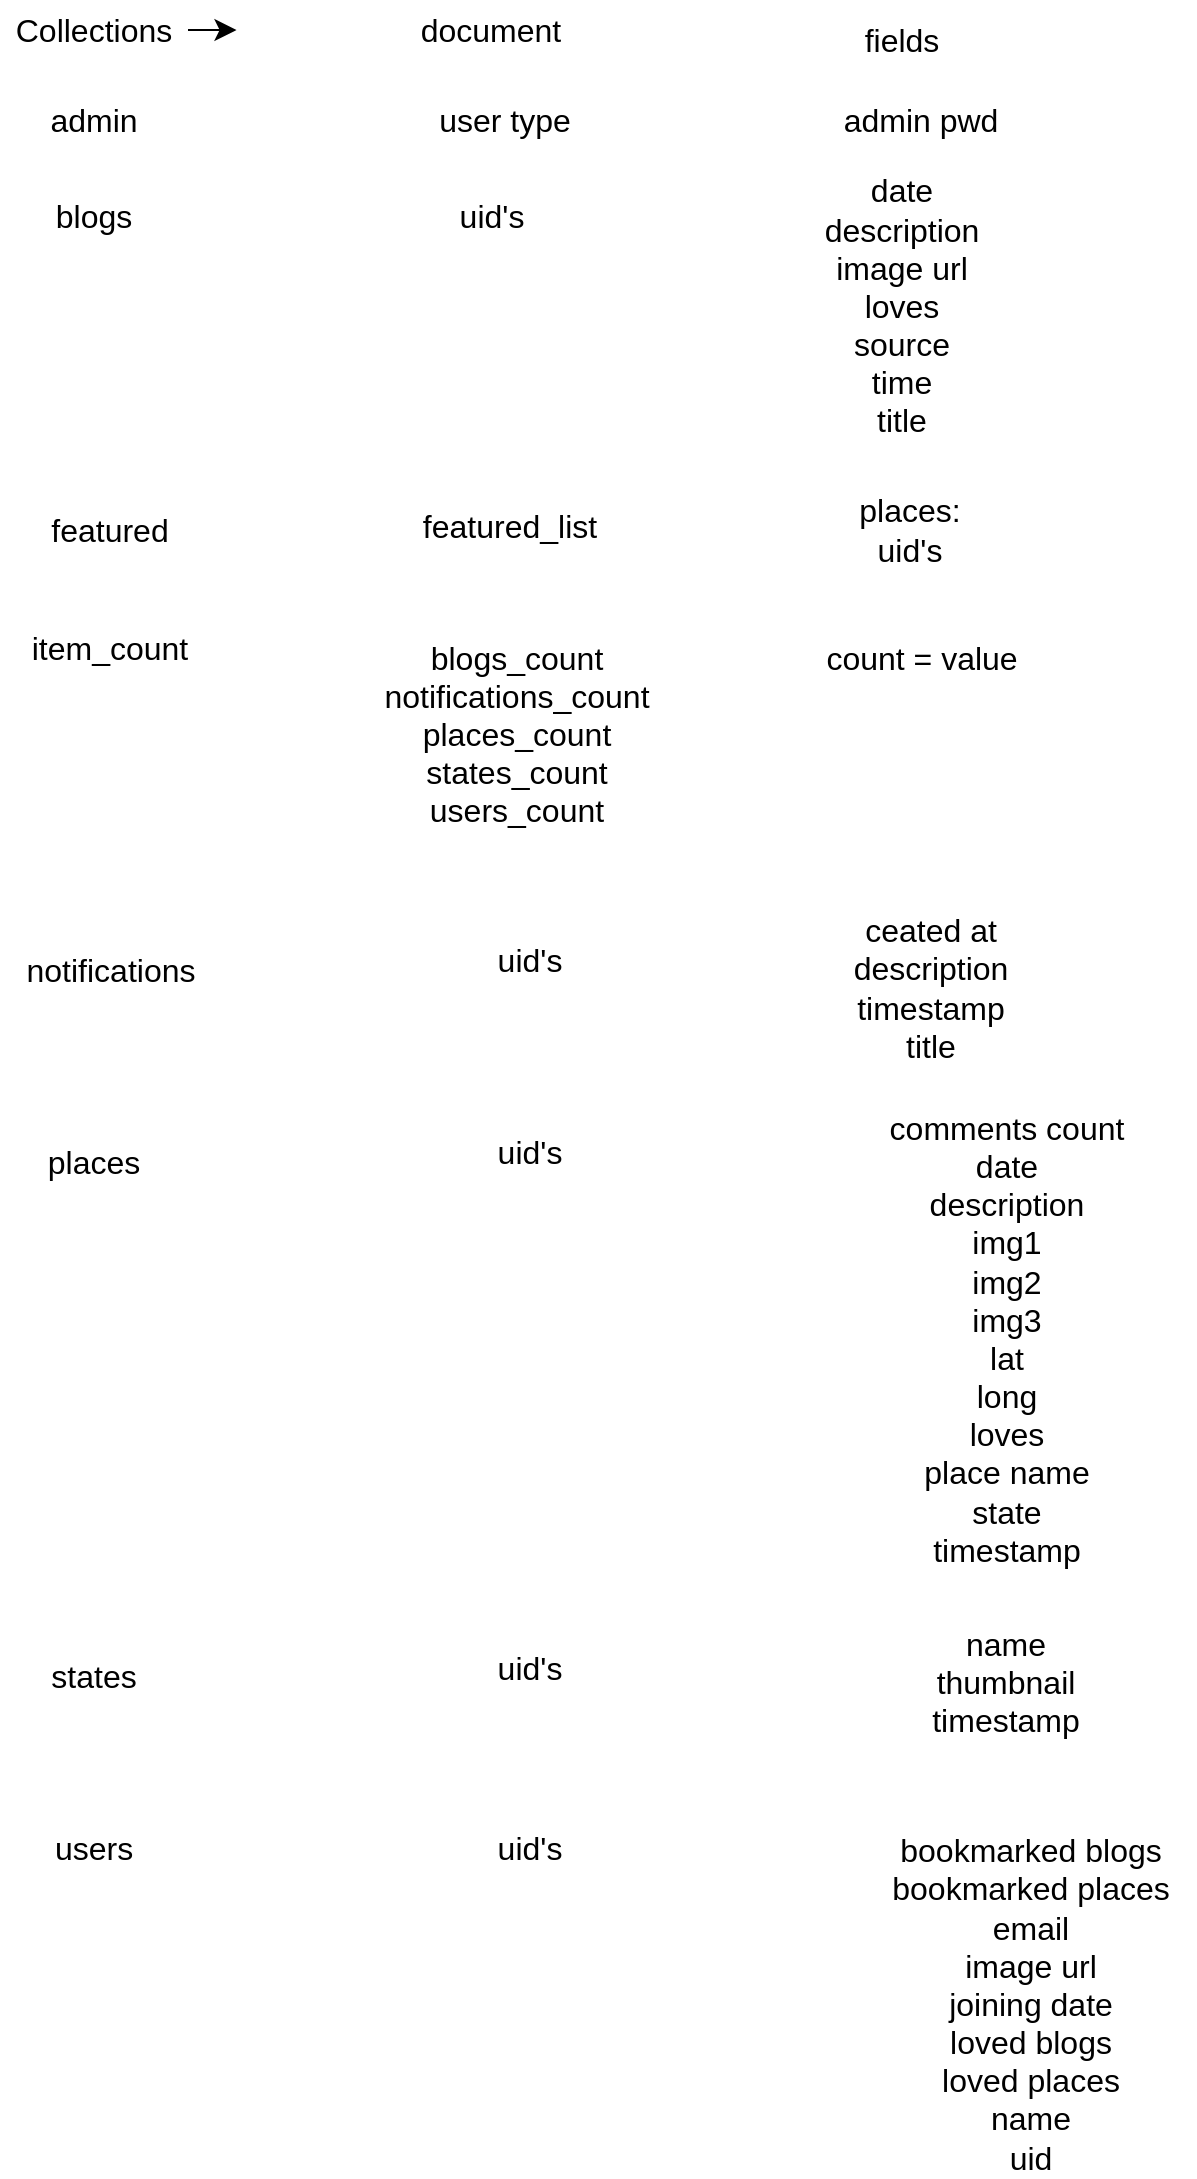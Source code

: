 <mxfile version="24.7.17">
  <diagram name="Page-1" id="s-xBoDi-Jq4rI9YQdUy8">
    <mxGraphModel dx="1379" dy="330" grid="0" gridSize="10" guides="1" tooltips="1" connect="1" arrows="1" fold="1" page="0" pageScale="1" pageWidth="850" pageHeight="1100" math="0" shadow="0">
      <root>
        <mxCell id="0" />
        <mxCell id="1" parent="0" />
        <mxCell id="QGDAKIF6tgs46F8sUcso-2" style="edgeStyle=none;curved=1;rounded=0;orthogonalLoop=1;jettySize=auto;html=1;fontSize=12;startSize=8;endSize=8;" edge="1" parent="1" source="QGDAKIF6tgs46F8sUcso-1">
          <mxGeometry relative="1" as="geometry">
            <mxPoint x="80.259" y="101" as="targetPoint" />
          </mxGeometry>
        </mxCell>
        <mxCell id="QGDAKIF6tgs46F8sUcso-1" value="Collections" style="text;strokeColor=none;fillColor=none;html=1;align=center;verticalAlign=middle;whiteSpace=wrap;rounded=0;fontSize=16;" vertex="1" parent="1">
          <mxGeometry x="-38" y="86" width="94" height="30" as="geometry" />
        </mxCell>
        <mxCell id="QGDAKIF6tgs46F8sUcso-3" value="document" style="text;strokeColor=none;fillColor=none;html=1;align=center;verticalAlign=middle;whiteSpace=wrap;rounded=0;fontSize=16;" vertex="1" parent="1">
          <mxGeometry x="164" y="86" width="87" height="30" as="geometry" />
        </mxCell>
        <mxCell id="QGDAKIF6tgs46F8sUcso-4" value="fields" style="text;strokeColor=none;fillColor=none;html=1;align=center;verticalAlign=middle;whiteSpace=wrap;rounded=0;fontSize=16;" vertex="1" parent="1">
          <mxGeometry x="383" y="91" width="60" height="30" as="geometry" />
        </mxCell>
        <mxCell id="QGDAKIF6tgs46F8sUcso-5" value="admin" style="text;strokeColor=none;fillColor=none;html=1;align=center;verticalAlign=middle;whiteSpace=wrap;rounded=0;fontSize=16;" vertex="1" parent="1">
          <mxGeometry x="-21" y="131" width="60" height="30" as="geometry" />
        </mxCell>
        <mxCell id="QGDAKIF6tgs46F8sUcso-6" value="user type" style="text;strokeColor=none;fillColor=none;html=1;align=center;verticalAlign=middle;whiteSpace=wrap;rounded=0;fontSize=16;" vertex="1" parent="1">
          <mxGeometry x="164" y="131" width="101" height="30" as="geometry" />
        </mxCell>
        <mxCell id="QGDAKIF6tgs46F8sUcso-7" value="admin pwd" style="text;strokeColor=none;fillColor=none;html=1;align=center;verticalAlign=middle;whiteSpace=wrap;rounded=0;fontSize=16;" vertex="1" parent="1">
          <mxGeometry x="366" y="131" width="113" height="30" as="geometry" />
        </mxCell>
        <mxCell id="QGDAKIF6tgs46F8sUcso-8" value="blogs" style="text;strokeColor=none;fillColor=none;html=1;align=center;verticalAlign=middle;whiteSpace=wrap;rounded=0;fontSize=16;" vertex="1" parent="1">
          <mxGeometry x="-21" y="179" width="60" height="30" as="geometry" />
        </mxCell>
        <mxCell id="QGDAKIF6tgs46F8sUcso-9" value="uid&#39;s" style="text;strokeColor=none;fillColor=none;html=1;align=center;verticalAlign=middle;whiteSpace=wrap;rounded=0;fontSize=16;" vertex="1" parent="1">
          <mxGeometry x="177.5" y="179" width="60" height="30" as="geometry" />
        </mxCell>
        <mxCell id="QGDAKIF6tgs46F8sUcso-10" value="date&lt;div&gt;description&lt;/div&gt;&lt;div&gt;image url&lt;/div&gt;&lt;div&gt;loves&lt;/div&gt;&lt;div&gt;source&lt;/div&gt;&lt;div&gt;time&lt;/div&gt;&lt;div&gt;title&lt;/div&gt;" style="text;strokeColor=none;fillColor=none;html=1;align=center;verticalAlign=middle;whiteSpace=wrap;rounded=0;fontSize=16;" vertex="1" parent="1">
          <mxGeometry x="370" y="161" width="86" height="155" as="geometry" />
        </mxCell>
        <mxCell id="QGDAKIF6tgs46F8sUcso-11" value="featured" style="text;strokeColor=none;fillColor=none;html=1;align=center;verticalAlign=middle;whiteSpace=wrap;rounded=0;fontSize=16;" vertex="1" parent="1">
          <mxGeometry x="-13" y="336" width="60" height="30" as="geometry" />
        </mxCell>
        <mxCell id="QGDAKIF6tgs46F8sUcso-12" value="featured_list" style="text;strokeColor=none;fillColor=none;html=1;align=center;verticalAlign=middle;whiteSpace=wrap;rounded=0;fontSize=16;" vertex="1" parent="1">
          <mxGeometry x="172" y="334" width="89.5" height="30" as="geometry" />
        </mxCell>
        <mxCell id="QGDAKIF6tgs46F8sUcso-13" value="places:&lt;div&gt;uid&#39;s&lt;/div&gt;" style="text;strokeColor=none;fillColor=none;html=1;align=center;verticalAlign=middle;whiteSpace=wrap;rounded=0;fontSize=16;" vertex="1" parent="1">
          <mxGeometry x="387" y="330" width="60" height="42" as="geometry" />
        </mxCell>
        <mxCell id="QGDAKIF6tgs46F8sUcso-14" value="item_count" style="text;strokeColor=none;fillColor=none;html=1;align=center;verticalAlign=middle;whiteSpace=wrap;rounded=0;fontSize=16;" vertex="1" parent="1">
          <mxGeometry x="-24" y="395" width="82" height="30" as="geometry" />
        </mxCell>
        <mxCell id="QGDAKIF6tgs46F8sUcso-15" value="blogs_count&lt;div&gt;notifications_count&lt;/div&gt;&lt;div&gt;places_count&lt;/div&gt;&lt;div&gt;states_count&lt;/div&gt;&lt;div&gt;users_count&lt;/div&gt;" style="text;strokeColor=none;fillColor=none;html=1;align=center;verticalAlign=middle;whiteSpace=wrap;rounded=0;fontSize=16;" vertex="1" parent="1">
          <mxGeometry x="149" y="386" width="143" height="134" as="geometry" />
        </mxCell>
        <mxCell id="QGDAKIF6tgs46F8sUcso-16" value="count = value" style="text;strokeColor=none;fillColor=none;html=1;align=center;verticalAlign=middle;whiteSpace=wrap;rounded=0;fontSize=16;" vertex="1" parent="1">
          <mxGeometry x="371.5" y="400" width="102" height="30" as="geometry" />
        </mxCell>
        <mxCell id="QGDAKIF6tgs46F8sUcso-17" value="notifications" style="text;strokeColor=none;fillColor=none;html=1;align=center;verticalAlign=middle;whiteSpace=wrap;rounded=0;fontSize=16;" vertex="1" parent="1">
          <mxGeometry x="-29.5" y="556" width="93" height="30" as="geometry" />
        </mxCell>
        <mxCell id="QGDAKIF6tgs46F8sUcso-18" value="uid&#39;s" style="text;strokeColor=none;fillColor=none;html=1;align=center;verticalAlign=middle;whiteSpace=wrap;rounded=0;fontSize=16;" vertex="1" parent="1">
          <mxGeometry x="197" y="551" width="60" height="30" as="geometry" />
        </mxCell>
        <mxCell id="QGDAKIF6tgs46F8sUcso-19" value="ceated at&lt;div&gt;description&lt;/div&gt;&lt;div&gt;timestamp&lt;/div&gt;&lt;div&gt;title&lt;/div&gt;" style="text;strokeColor=none;fillColor=none;html=1;align=center;verticalAlign=middle;whiteSpace=wrap;rounded=0;fontSize=16;" vertex="1" parent="1">
          <mxGeometry x="387" y="539" width="81" height="81" as="geometry" />
        </mxCell>
        <mxCell id="QGDAKIF6tgs46F8sUcso-22" value="places" style="text;strokeColor=none;fillColor=none;html=1;align=center;verticalAlign=middle;whiteSpace=wrap;rounded=0;fontSize=16;" vertex="1" parent="1">
          <mxGeometry x="-21" y="652" width="60" height="30" as="geometry" />
        </mxCell>
        <mxCell id="QGDAKIF6tgs46F8sUcso-23" value="uid&#39;s" style="text;strokeColor=none;fillColor=none;html=1;align=center;verticalAlign=middle;whiteSpace=wrap;rounded=0;fontSize=16;" vertex="1" parent="1">
          <mxGeometry x="197" y="647" width="60" height="30" as="geometry" />
        </mxCell>
        <mxCell id="QGDAKIF6tgs46F8sUcso-24" value="comments count&lt;div&gt;date&lt;/div&gt;&lt;div&gt;description&lt;/div&gt;&lt;div&gt;img1&lt;/div&gt;&lt;div&gt;img2&lt;/div&gt;&lt;div&gt;img3&lt;/div&gt;&lt;div&gt;lat&lt;/div&gt;&lt;div&gt;long&lt;/div&gt;&lt;div&gt;loves&lt;/div&gt;&lt;div&gt;place name&lt;/div&gt;&lt;div&gt;state&lt;/div&gt;&lt;div&gt;timestamp&lt;/div&gt;&lt;div&gt;&lt;br&gt;&lt;/div&gt;" style="text;strokeColor=none;fillColor=none;html=1;align=center;verticalAlign=middle;whiteSpace=wrap;rounded=0;fontSize=16;" vertex="1" parent="1">
          <mxGeometry x="392.5" y="643" width="144.5" height="244" as="geometry" />
        </mxCell>
        <mxCell id="QGDAKIF6tgs46F8sUcso-25" value="states" style="text;strokeColor=none;fillColor=none;html=1;align=center;verticalAlign=middle;whiteSpace=wrap;rounded=0;fontSize=16;" vertex="1" parent="1">
          <mxGeometry x="-21" y="909" width="60" height="30" as="geometry" />
        </mxCell>
        <mxCell id="QGDAKIF6tgs46F8sUcso-26" value="uid&#39;s" style="text;strokeColor=none;fillColor=none;html=1;align=center;verticalAlign=middle;whiteSpace=wrap;rounded=0;fontSize=16;" vertex="1" parent="1">
          <mxGeometry x="197" y="905" width="60" height="30" as="geometry" />
        </mxCell>
        <mxCell id="QGDAKIF6tgs46F8sUcso-27" value="name&lt;div&gt;thumbnail&lt;/div&gt;&lt;div&gt;timestamp&lt;/div&gt;" style="text;strokeColor=none;fillColor=none;html=1;align=center;verticalAlign=middle;whiteSpace=wrap;rounded=0;fontSize=16;" vertex="1" parent="1">
          <mxGeometry x="434.75" y="900" width="60" height="54" as="geometry" />
        </mxCell>
        <mxCell id="QGDAKIF6tgs46F8sUcso-28" value="users" style="text;strokeColor=none;fillColor=none;html=1;align=center;verticalAlign=middle;whiteSpace=wrap;rounded=0;fontSize=16;" vertex="1" parent="1">
          <mxGeometry x="-21" y="995" width="60" height="30" as="geometry" />
        </mxCell>
        <mxCell id="QGDAKIF6tgs46F8sUcso-29" value="uid&#39;s" style="text;strokeColor=none;fillColor=none;html=1;align=center;verticalAlign=middle;whiteSpace=wrap;rounded=0;fontSize=16;" vertex="1" parent="1">
          <mxGeometry x="197" y="995" width="60" height="30" as="geometry" />
        </mxCell>
        <mxCell id="QGDAKIF6tgs46F8sUcso-30" value="bookmarked blogs&lt;div&gt;bookmarked places&lt;/div&gt;&lt;div&gt;email&lt;/div&gt;&lt;div&gt;image url&lt;/div&gt;&lt;div&gt;joining date&lt;/div&gt;&lt;div&gt;loved blogs&lt;/div&gt;&lt;div&gt;loved places&lt;/div&gt;&lt;div&gt;name&lt;/div&gt;&lt;div&gt;uid&lt;/div&gt;" style="text;strokeColor=none;fillColor=none;html=1;align=center;verticalAlign=middle;whiteSpace=wrap;rounded=0;fontSize=16;" vertex="1" parent="1">
          <mxGeometry x="396" y="1067" width="163.25" height="42" as="geometry" />
        </mxCell>
      </root>
    </mxGraphModel>
  </diagram>
</mxfile>
